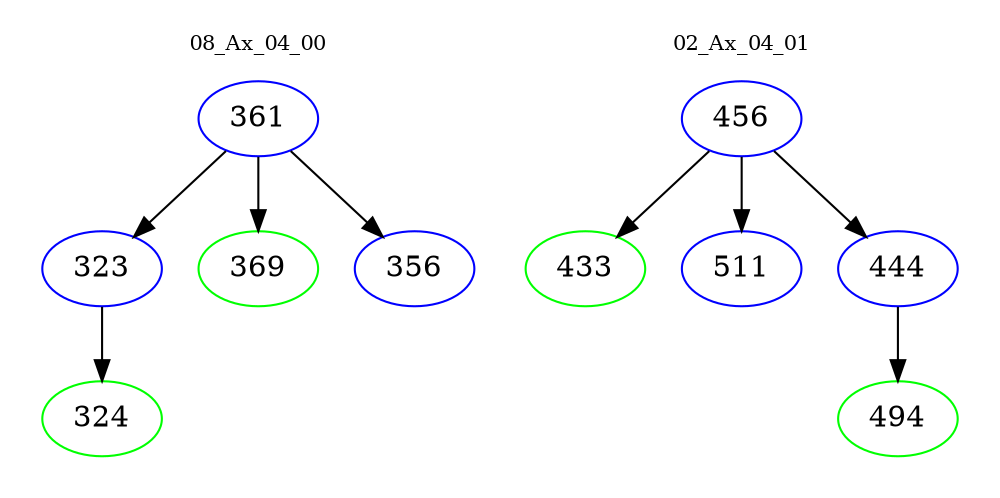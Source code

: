 digraph{
subgraph cluster_0 {
color = white
label = "08_Ax_04_00";
fontsize=10;
T0_361 [label="361", color="blue"]
T0_361 -> T0_323 [color="black"]
T0_323 [label="323", color="blue"]
T0_323 -> T0_324 [color="black"]
T0_324 [label="324", color="green"]
T0_361 -> T0_369 [color="black"]
T0_369 [label="369", color="green"]
T0_361 -> T0_356 [color="black"]
T0_356 [label="356", color="blue"]
}
subgraph cluster_1 {
color = white
label = "02_Ax_04_01";
fontsize=10;
T1_456 [label="456", color="blue"]
T1_456 -> T1_433 [color="black"]
T1_433 [label="433", color="green"]
T1_456 -> T1_511 [color="black"]
T1_511 [label="511", color="blue"]
T1_456 -> T1_444 [color="black"]
T1_444 [label="444", color="blue"]
T1_444 -> T1_494 [color="black"]
T1_494 [label="494", color="green"]
}
}
